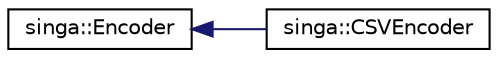 digraph "Graphical Class Hierarchy"
{
  edge [fontname="Helvetica",fontsize="10",labelfontname="Helvetica",labelfontsize="10"];
  node [fontname="Helvetica",fontsize="10",shape=record];
  rankdir="LR";
  Node0 [label="singa::Encoder",height=0.2,width=0.4,color="black", fillcolor="white", style="filled",URL="$classsinga_1_1Encoder.html",tooltip="Base encoder class that convert a set of tensors into string for storage. "];
  Node0 -> Node1 [dir="back",color="midnightblue",fontsize="10",style="solid",fontname="Helvetica"];
  Node1 [label="singa::CSVEncoder",height=0.2,width=0.4,color="black", fillcolor="white", style="filled",URL="$classsinga_1_1CSVEncoder.html",tooltip="Convert values from tensors into a csv formated string. "];
}
